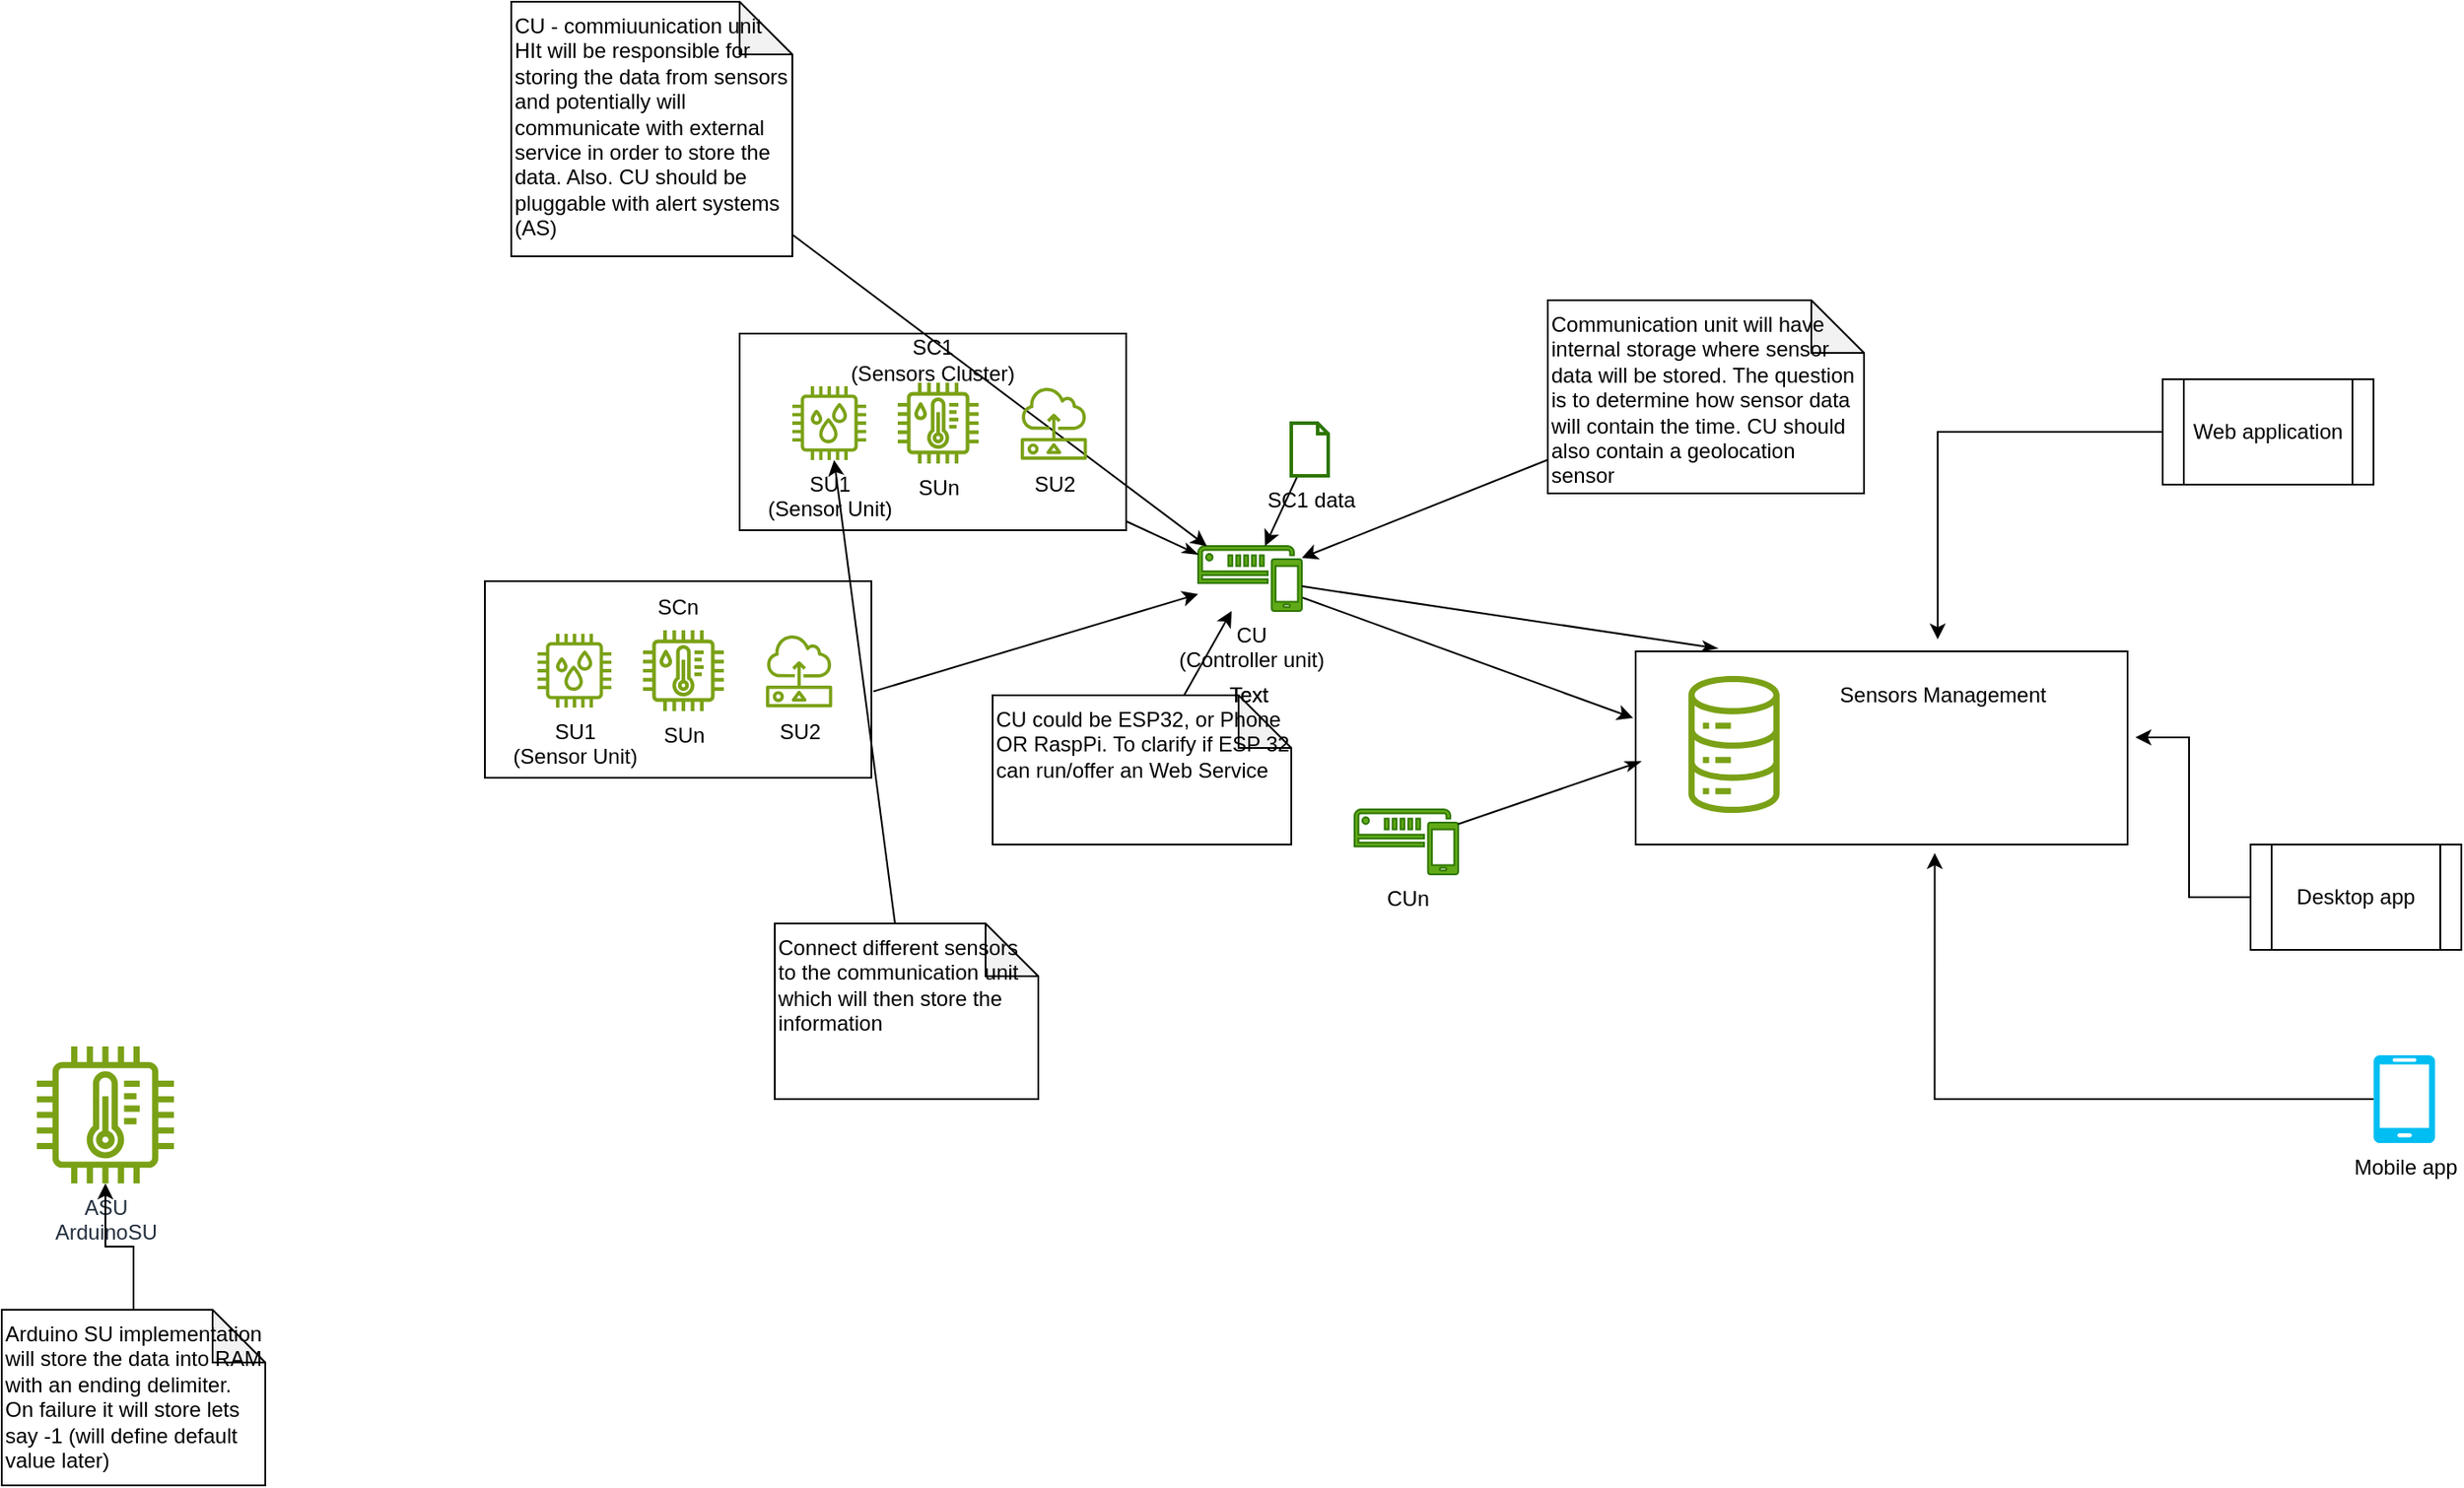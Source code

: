<mxfile version="28.0.4">
  <diagram name="Page-1" id="0Fds_IvH_rpwKlloqNC5">
    <mxGraphModel dx="2528" dy="2231" grid="1" gridSize="10" guides="1" tooltips="1" connect="1" arrows="1" fold="1" page="1" pageScale="1" pageWidth="850" pageHeight="1100" math="0" shadow="0">
      <root>
        <mxCell id="0" />
        <mxCell id="1" parent="0" />
        <mxCell id="rezfCyd87ID24qsZE8oq-35" style="rounded=0;orthogonalLoop=1;jettySize=auto;html=1;fontColor=default;entryX=-0.005;entryY=0.345;entryDx=0;entryDy=0;entryPerimeter=0;" parent="1" source="rezfCyd87ID24qsZE8oq-4" target="Zc84l5hy1IKvFRaaAcP0-29" edge="1">
          <mxGeometry relative="1" as="geometry" />
        </mxCell>
        <mxCell id="rezfCyd87ID24qsZE8oq-4" value="CU&lt;br&gt;(Controller unit)" style="sketch=0;pointerEvents=1;shadow=0;dashed=0;html=1;strokeColor=#2D7600;fillColor=#60a917;labelPosition=center;verticalLabelPosition=bottom;verticalAlign=top;outlineConnect=0;align=center;shape=mxgraph.office.communications.sms_gateway;fontColor=default;" parent="1" vertex="1">
          <mxGeometry x="-129" y="140" width="59" height="37" as="geometry" />
        </mxCell>
        <mxCell id="Zc84l5hy1IKvFRaaAcP0-17" style="rounded=0;orthogonalLoop=1;jettySize=auto;html=1;" edge="1" parent="1" source="rezfCyd87ID24qsZE8oq-13" target="rezfCyd87ID24qsZE8oq-1">
          <mxGeometry relative="1" as="geometry" />
        </mxCell>
        <mxCell id="rezfCyd87ID24qsZE8oq-13" value="&lt;div&gt;Connect different sensors to the communication unit which will then store the information&lt;/div&gt;" style="shape=note;whiteSpace=wrap;html=1;backgroundOutline=1;darkOpacity=0.05;fontColor=default;labelBackgroundColor=none;align=left;verticalAlign=top;fillColor=none;" parent="1" vertex="1">
          <mxGeometry x="-370" y="355" width="150" height="100" as="geometry" />
        </mxCell>
        <mxCell id="Zc84l5hy1IKvFRaaAcP0-27" style="rounded=0;orthogonalLoop=1;jettySize=auto;html=1;" edge="1" parent="1" source="rezfCyd87ID24qsZE8oq-17" target="rezfCyd87ID24qsZE8oq-4">
          <mxGeometry relative="1" as="geometry" />
        </mxCell>
        <mxCell id="rezfCyd87ID24qsZE8oq-17" value="CU - commiuunication unit&lt;br&gt;HIt will be responsible for storing the data from sensors and potentially will communicate with external service in order to store the data. Also. CU should be pluggable with alert systems (AS)&lt;div&gt;&lt;br&gt;&lt;/div&gt;" style="shape=note;whiteSpace=wrap;html=1;backgroundOutline=1;darkOpacity=0.05;fontColor=default;labelBackgroundColor=none;align=left;verticalAlign=top;" parent="1" vertex="1">
          <mxGeometry x="-520" y="-170" width="160" height="145" as="geometry" />
        </mxCell>
        <mxCell id="Zc84l5hy1IKvFRaaAcP0-22" style="rounded=0;orthogonalLoop=1;jettySize=auto;html=1;" edge="1" parent="1" source="rezfCyd87ID24qsZE8oq-18" target="rezfCyd87ID24qsZE8oq-4">
          <mxGeometry relative="1" as="geometry">
            <mxPoint x="-110" y="130" as="targetPoint" />
          </mxGeometry>
        </mxCell>
        <mxCell id="rezfCyd87ID24qsZE8oq-18" value="&lt;div&gt;Communication unit will have internal storage where sensor data will be stored. The question is to determine how sensor data will contain the time. CU should also contain a geolocation sensor&lt;/div&gt;" style="shape=note;whiteSpace=wrap;html=1;backgroundOutline=1;darkOpacity=0.05;fontColor=default;labelBackgroundColor=none;align=left;verticalAlign=top;fillColor=none;" parent="1" vertex="1">
          <mxGeometry x="70" width="180" height="110" as="geometry" />
        </mxCell>
        <mxCell id="Zc84l5hy1IKvFRaaAcP0-24" style="rounded=0;orthogonalLoop=1;jettySize=auto;html=1;" edge="1" parent="1" source="rezfCyd87ID24qsZE8oq-25" target="rezfCyd87ID24qsZE8oq-4">
          <mxGeometry relative="1" as="geometry" />
        </mxCell>
        <mxCell id="rezfCyd87ID24qsZE8oq-25" value="SC1 data" style="html=1;verticalLabelPosition=bottom;align=center;labelBackgroundColor=none;verticalAlign=top;strokeWidth=2;strokeColor=#2D7600;shadow=0;dashed=0;shape=mxgraph.ios7.icons.document;fillColor=none;fontColor=default;" parent="1" vertex="1">
          <mxGeometry x="-76" y="70" width="21" height="30" as="geometry" />
        </mxCell>
        <mxCell id="rezfCyd87ID24qsZE8oq-27" value="Web application" style="shape=process;whiteSpace=wrap;html=1;backgroundOutline=1;fontColor=default;" parent="1" vertex="1">
          <mxGeometry x="420" y="45" width="120" height="60" as="geometry" />
        </mxCell>
        <mxCell id="rezfCyd87ID24qsZE8oq-28" value="Desktop app" style="shape=process;whiteSpace=wrap;html=1;backgroundOutline=1;fontColor=default;" parent="1" vertex="1">
          <mxGeometry x="470" y="310" width="120" height="60" as="geometry" />
        </mxCell>
        <mxCell id="rezfCyd87ID24qsZE8oq-29" value="Mobile app" style="verticalLabelPosition=bottom;html=1;verticalAlign=top;align=center;strokeColor=none;fillColor=#00BEF2;shape=mxgraph.azure.mobile;pointerEvents=1;fontColor=default;" parent="1" vertex="1">
          <mxGeometry x="540" y="430" width="35" height="50" as="geometry" />
        </mxCell>
        <mxCell id="Zc84l5hy1IKvFRaaAcP0-7" value="" style="group" vertex="1" connectable="0" parent="1">
          <mxGeometry x="-390" y="19" width="220" height="112" as="geometry" />
        </mxCell>
        <mxCell id="Zc84l5hy1IKvFRaaAcP0-5" value="" style="rounded=0;whiteSpace=wrap;html=1;fillColor=none;" vertex="1" parent="Zc84l5hy1IKvFRaaAcP0-7">
          <mxGeometry width="220" height="112" as="geometry" />
        </mxCell>
        <mxCell id="rezfCyd87ID24qsZE8oq-1" value="&lt;font style=&quot;&quot;&gt;SU1&lt;br&gt;(Sensor Unit)&lt;/font&gt;" style="sketch=0;outlineConnect=0;fontColor=default;gradientColor=none;fillColor=#7AA116;strokeColor=none;dashed=0;verticalLabelPosition=bottom;verticalAlign=top;align=center;html=1;fontSize=12;fontStyle=0;aspect=fixed;pointerEvents=1;shape=mxgraph.aws4.iot_thing_humidity_sensor;" parent="Zc84l5hy1IKvFRaaAcP0-7" vertex="1">
          <mxGeometry x="30" y="30" width="42" height="42" as="geometry" />
        </mxCell>
        <mxCell id="rezfCyd87ID24qsZE8oq-2" value="SUn" style="sketch=0;outlineConnect=0;fontColor=default;gradientColor=none;fillColor=#7AA116;strokeColor=none;dashed=0;verticalLabelPosition=bottom;verticalAlign=top;align=center;html=1;fontSize=12;fontStyle=0;aspect=fixed;pointerEvents=1;shape=mxgraph.aws4.iot_thing_temperature_humidity_sensor;" parent="Zc84l5hy1IKvFRaaAcP0-7" vertex="1">
          <mxGeometry x="90" y="28" width="46" height="46" as="geometry" />
        </mxCell>
        <mxCell id="rezfCyd87ID24qsZE8oq-3" value="SU2" style="sketch=0;outlineConnect=0;fontColor=default;gradientColor=none;fillColor=#7AA116;strokeColor=none;dashed=0;verticalLabelPosition=bottom;verticalAlign=top;align=center;html=1;fontSize=12;fontStyle=0;aspect=fixed;pointerEvents=1;shape=mxgraph.aws4.sensor;" parent="Zc84l5hy1IKvFRaaAcP0-7" vertex="1">
          <mxGeometry x="160" y="30" width="37.69" height="42" as="geometry" />
        </mxCell>
        <mxCell id="Zc84l5hy1IKvFRaaAcP0-6" value="SC1&lt;br&gt;(Sensors Cluster)" style="text;html=1;align=center;verticalAlign=middle;whiteSpace=wrap;rounded=0;" vertex="1" parent="Zc84l5hy1IKvFRaaAcP0-7">
          <mxGeometry x="55" width="110" height="30" as="geometry" />
        </mxCell>
        <mxCell id="Zc84l5hy1IKvFRaaAcP0-8" style="rounded=0;orthogonalLoop=1;jettySize=auto;html=1;endArrow=classicThin;endFill=1;" edge="1" parent="1" source="Zc84l5hy1IKvFRaaAcP0-5" target="rezfCyd87ID24qsZE8oq-4">
          <mxGeometry relative="1" as="geometry" />
        </mxCell>
        <mxCell id="Zc84l5hy1IKvFRaaAcP0-9" value="" style="group;dashed=1;strokeColor=none;" vertex="1" connectable="0" parent="1">
          <mxGeometry x="-535" y="160" width="220" height="112" as="geometry" />
        </mxCell>
        <mxCell id="Zc84l5hy1IKvFRaaAcP0-10" value="" style="rounded=0;whiteSpace=wrap;html=1;fillColor=none;" vertex="1" parent="Zc84l5hy1IKvFRaaAcP0-9">
          <mxGeometry width="220" height="112" as="geometry" />
        </mxCell>
        <mxCell id="Zc84l5hy1IKvFRaaAcP0-11" value="&lt;font style=&quot;&quot;&gt;SU1&lt;br&gt;(Sensor Unit)&lt;/font&gt;" style="sketch=0;outlineConnect=0;fontColor=default;gradientColor=none;fillColor=#7AA116;strokeColor=none;dashed=0;verticalLabelPosition=bottom;verticalAlign=top;align=center;html=1;fontSize=12;fontStyle=0;aspect=fixed;pointerEvents=1;shape=mxgraph.aws4.iot_thing_humidity_sensor;" vertex="1" parent="Zc84l5hy1IKvFRaaAcP0-9">
          <mxGeometry x="30" y="30" width="42" height="42" as="geometry" />
        </mxCell>
        <mxCell id="Zc84l5hy1IKvFRaaAcP0-12" value="SUn" style="sketch=0;outlineConnect=0;fontColor=default;gradientColor=none;fillColor=#7AA116;strokeColor=none;dashed=0;verticalLabelPosition=bottom;verticalAlign=top;align=center;html=1;fontSize=12;fontStyle=0;aspect=fixed;pointerEvents=1;shape=mxgraph.aws4.iot_thing_temperature_humidity_sensor;" vertex="1" parent="Zc84l5hy1IKvFRaaAcP0-9">
          <mxGeometry x="90" y="28" width="46" height="46" as="geometry" />
        </mxCell>
        <mxCell id="Zc84l5hy1IKvFRaaAcP0-13" value="SU2" style="sketch=0;outlineConnect=0;fontColor=default;gradientColor=none;fillColor=#7AA116;strokeColor=none;dashed=0;verticalLabelPosition=bottom;verticalAlign=top;align=center;html=1;fontSize=12;fontStyle=0;aspect=fixed;pointerEvents=1;shape=mxgraph.aws4.sensor;" vertex="1" parent="Zc84l5hy1IKvFRaaAcP0-9">
          <mxGeometry x="160" y="30" width="37.69" height="42" as="geometry" />
        </mxCell>
        <mxCell id="Zc84l5hy1IKvFRaaAcP0-14" value="SCn" style="text;html=1;align=center;verticalAlign=middle;whiteSpace=wrap;rounded=0;" vertex="1" parent="Zc84l5hy1IKvFRaaAcP0-9">
          <mxGeometry x="55" width="110" height="30" as="geometry" />
        </mxCell>
        <mxCell id="Zc84l5hy1IKvFRaaAcP0-15" style="rounded=0;orthogonalLoop=1;jettySize=auto;html=1;exitX=1.005;exitY=0.561;exitDx=0;exitDy=0;exitPerimeter=0;" edge="1" parent="1" source="Zc84l5hy1IKvFRaaAcP0-10" target="rezfCyd87ID24qsZE8oq-4">
          <mxGeometry relative="1" as="geometry" />
        </mxCell>
        <mxCell id="Zc84l5hy1IKvFRaaAcP0-18" value="ASU&lt;br&gt;ArduinoSU" style="sketch=0;outlineConnect=0;fontColor=#232F3E;gradientColor=none;fillColor=#7AA116;strokeColor=none;dashed=0;verticalLabelPosition=bottom;verticalAlign=top;align=center;html=1;fontSize=12;fontStyle=0;aspect=fixed;pointerEvents=1;shape=mxgraph.aws4.iot_thing_temperature_sensor;" vertex="1" parent="1">
          <mxGeometry x="-790" y="425" width="78" height="78" as="geometry" />
        </mxCell>
        <mxCell id="Zc84l5hy1IKvFRaaAcP0-21" style="edgeStyle=orthogonalEdgeStyle;rounded=0;orthogonalLoop=1;jettySize=auto;html=1;" edge="1" parent="1" source="Zc84l5hy1IKvFRaaAcP0-19" target="Zc84l5hy1IKvFRaaAcP0-18">
          <mxGeometry relative="1" as="geometry" />
        </mxCell>
        <mxCell id="Zc84l5hy1IKvFRaaAcP0-19" value="Arduino SU implementation will store the data into RAM with an ending delimiter. On failure it will store lets say -1 (will define default value later)" style="shape=note;whiteSpace=wrap;html=1;backgroundOutline=1;darkOpacity=0.05;fontColor=default;labelBackgroundColor=none;align=left;verticalAlign=top;" vertex="1" parent="1">
          <mxGeometry x="-810" y="575" width="150" height="100" as="geometry" />
        </mxCell>
        <mxCell id="Zc84l5hy1IKvFRaaAcP0-26" style="rounded=0;orthogonalLoop=1;jettySize=auto;html=1;" edge="1" parent="1" source="Zc84l5hy1IKvFRaaAcP0-25" target="rezfCyd87ID24qsZE8oq-4">
          <mxGeometry relative="1" as="geometry" />
        </mxCell>
        <mxCell id="Zc84l5hy1IKvFRaaAcP0-25" value="&lt;div&gt;CU could be ESP32, or Phone OR RaspPi. To clarify if ESP 32 can run/offer an Web Service&lt;/div&gt;" style="shape=note;whiteSpace=wrap;html=1;backgroundOutline=1;darkOpacity=0.05;fontColor=default;labelBackgroundColor=none;align=left;verticalAlign=top;fillColor=none;" vertex="1" parent="1">
          <mxGeometry x="-246" y="225" width="170" height="85" as="geometry" />
        </mxCell>
        <mxCell id="Zc84l5hy1IKvFRaaAcP0-30" value="" style="group" vertex="1" connectable="0" parent="1">
          <mxGeometry x="120" y="200" width="280" height="110" as="geometry" />
        </mxCell>
        <mxCell id="Zc84l5hy1IKvFRaaAcP0-29" value="" style="rounded=0;whiteSpace=wrap;html=1;fillColor=none;" vertex="1" parent="Zc84l5hy1IKvFRaaAcP0-30">
          <mxGeometry width="280" height="110" as="geometry" />
        </mxCell>
        <mxCell id="rezfCyd87ID24qsZE8oq-19" value="" style="sketch=0;outlineConnect=0;fontColor=default;gradientColor=none;fillColor=#7AA116;strokeColor=none;dashed=0;verticalLabelPosition=bottom;verticalAlign=top;align=center;html=1;fontSize=12;fontStyle=0;aspect=fixed;pointerEvents=1;shape=mxgraph.aws4.iot_analytics_data_store;" parent="Zc84l5hy1IKvFRaaAcP0-30" vertex="1">
          <mxGeometry x="29" y="14" width="54" height="78" as="geometry" />
        </mxCell>
        <mxCell id="Zc84l5hy1IKvFRaaAcP0-39" value="Sensors Management" style="text;html=1;align=center;verticalAlign=middle;whiteSpace=wrap;rounded=0;" vertex="1" parent="Zc84l5hy1IKvFRaaAcP0-30">
          <mxGeometry x="90" y="10" width="170" height="30" as="geometry" />
        </mxCell>
        <mxCell id="Zc84l5hy1IKvFRaaAcP0-31" value="Text" style="text;html=1;align=center;verticalAlign=middle;whiteSpace=wrap;rounded=0;" vertex="1" parent="1">
          <mxGeometry x="-130" y="210" width="60" height="30" as="geometry" />
        </mxCell>
        <mxCell id="Zc84l5hy1IKvFRaaAcP0-32" value="Text" style="text;html=1;align=center;verticalAlign=middle;whiteSpace=wrap;rounded=0;" vertex="1" parent="1">
          <mxGeometry x="-130" y="210" width="60" height="30" as="geometry" />
        </mxCell>
        <mxCell id="Zc84l5hy1IKvFRaaAcP0-40" value="CUn" style="sketch=0;pointerEvents=1;shadow=0;dashed=0;html=1;strokeColor=#2D7600;fillColor=#60a917;labelPosition=center;verticalLabelPosition=bottom;verticalAlign=top;outlineConnect=0;align=center;shape=mxgraph.office.communications.sms_gateway;fontColor=default;" vertex="1" parent="1">
          <mxGeometry x="-40" y="290" width="59" height="37" as="geometry" />
        </mxCell>
        <mxCell id="Zc84l5hy1IKvFRaaAcP0-41" style="rounded=0;orthogonalLoop=1;jettySize=auto;html=1;entryX=0.167;entryY=-0.015;entryDx=0;entryDy=0;entryPerimeter=0;endArrow=classicThin;endFill=1;" edge="1" parent="1" source="rezfCyd87ID24qsZE8oq-4" target="Zc84l5hy1IKvFRaaAcP0-29">
          <mxGeometry relative="1" as="geometry" />
        </mxCell>
        <mxCell id="Zc84l5hy1IKvFRaaAcP0-42" style="rounded=0;orthogonalLoop=1;jettySize=auto;html=1;entryX=0.011;entryY=0.57;entryDx=0;entryDy=0;entryPerimeter=0;endArrow=classicThin;endFill=1;" edge="1" parent="1" source="Zc84l5hy1IKvFRaaAcP0-40" target="Zc84l5hy1IKvFRaaAcP0-29">
          <mxGeometry relative="1" as="geometry" />
        </mxCell>
        <mxCell id="Zc84l5hy1IKvFRaaAcP0-43" style="edgeStyle=orthogonalEdgeStyle;rounded=0;orthogonalLoop=1;jettySize=auto;html=1;entryX=0.614;entryY=-0.062;entryDx=0;entryDy=0;entryPerimeter=0;" edge="1" parent="1" source="rezfCyd87ID24qsZE8oq-27" target="Zc84l5hy1IKvFRaaAcP0-29">
          <mxGeometry relative="1" as="geometry" />
        </mxCell>
        <mxCell id="Zc84l5hy1IKvFRaaAcP0-44" style="edgeStyle=orthogonalEdgeStyle;rounded=0;orthogonalLoop=1;jettySize=auto;html=1;entryX=1.016;entryY=0.445;entryDx=0;entryDy=0;entryPerimeter=0;" edge="1" parent="1" source="rezfCyd87ID24qsZE8oq-28" target="Zc84l5hy1IKvFRaaAcP0-29">
          <mxGeometry relative="1" as="geometry" />
        </mxCell>
        <mxCell id="Zc84l5hy1IKvFRaaAcP0-45" style="edgeStyle=orthogonalEdgeStyle;rounded=0;orthogonalLoop=1;jettySize=auto;html=1;entryX=0.608;entryY=1.044;entryDx=0;entryDy=0;entryPerimeter=0;" edge="1" parent="1" source="rezfCyd87ID24qsZE8oq-29" target="Zc84l5hy1IKvFRaaAcP0-29">
          <mxGeometry relative="1" as="geometry" />
        </mxCell>
      </root>
    </mxGraphModel>
  </diagram>
</mxfile>
